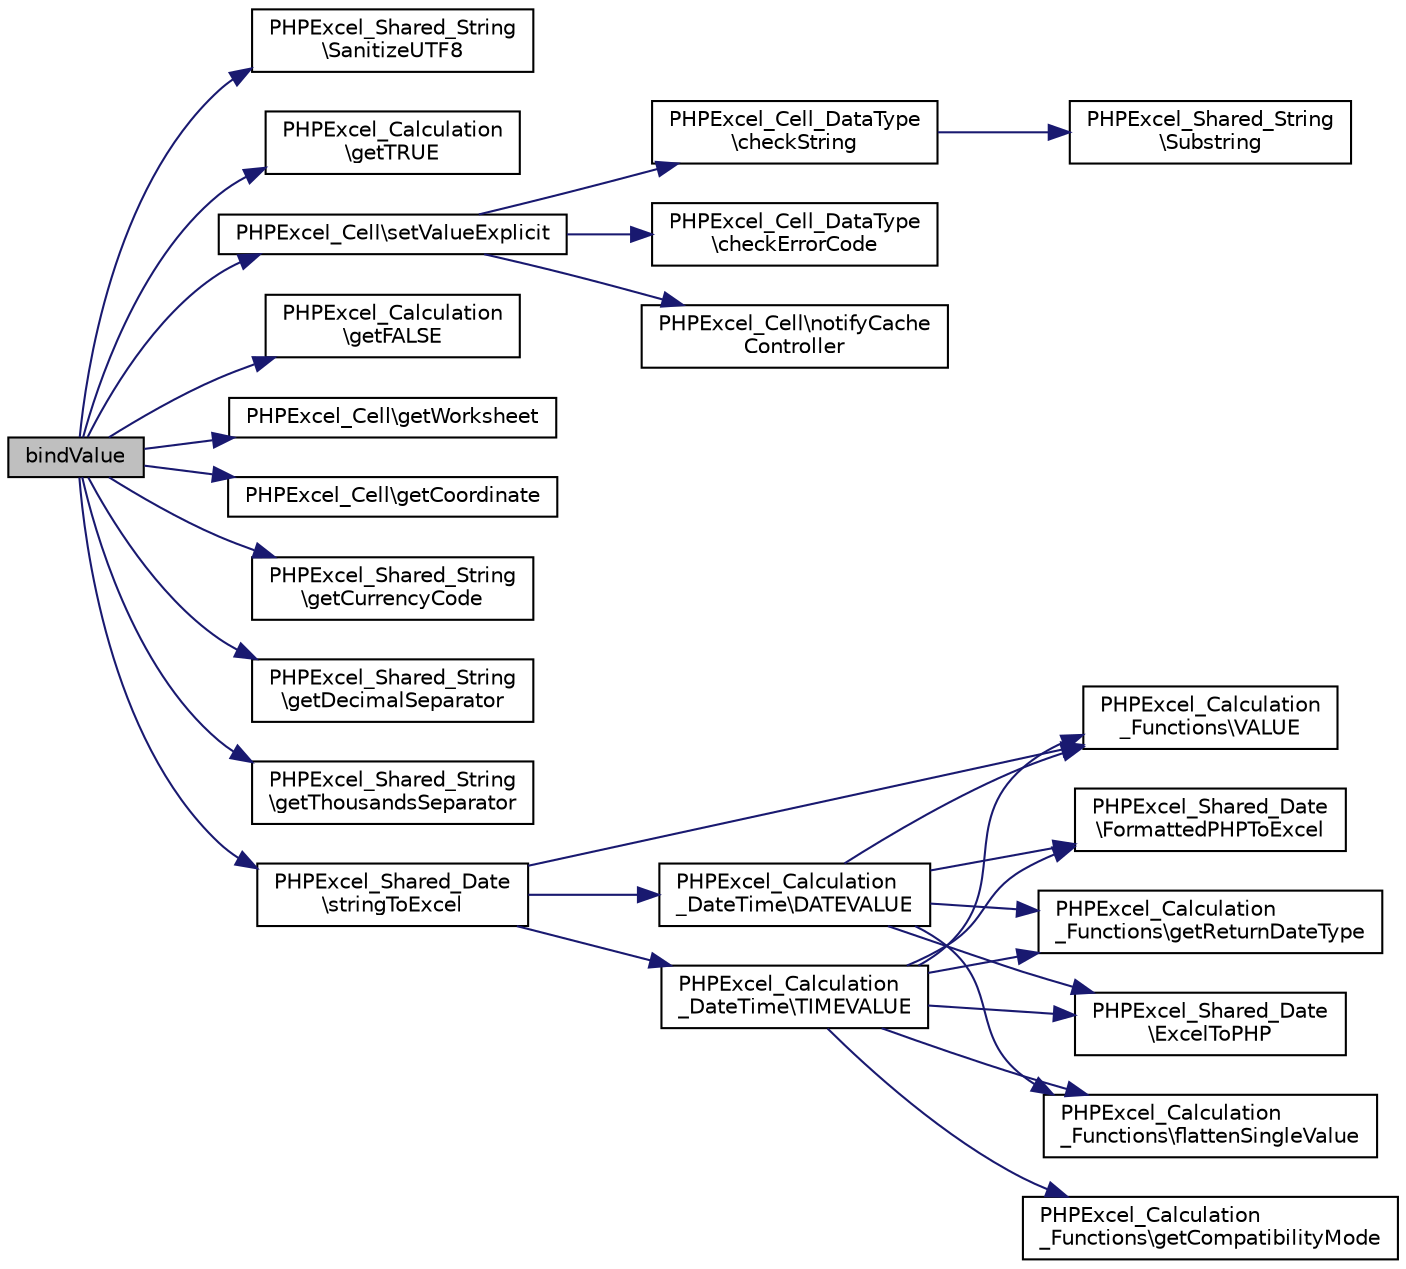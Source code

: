 digraph "bindValue"
{
  edge [fontname="Helvetica",fontsize="10",labelfontname="Helvetica",labelfontsize="10"];
  node [fontname="Helvetica",fontsize="10",shape=record];
  rankdir="LR";
  Node0 [label="bindValue",height=0.2,width=0.4,color="black", fillcolor="grey75", style="filled", fontcolor="black"];
  Node0 -> Node1 [color="midnightblue",fontsize="10",style="solid",fontname="Helvetica"];
  Node1 [label="PHPExcel_Shared_String\l\\SanitizeUTF8",height=0.2,width=0.4,color="black", fillcolor="white", style="filled",URL="$class_p_h_p_excel___shared___string.html#a232af7cdcf067fdccbea57efad186412"];
  Node0 -> Node2 [color="midnightblue",fontsize="10",style="solid",fontname="Helvetica"];
  Node2 [label="PHPExcel_Calculation\l\\getTRUE",height=0.2,width=0.4,color="black", fillcolor="white", style="filled",URL="$class_p_h_p_excel___calculation.html#aaef7ebd13f5494224915b6a5f131c94f"];
  Node0 -> Node3 [color="midnightblue",fontsize="10",style="solid",fontname="Helvetica"];
  Node3 [label="PHPExcel_Cell\\setValueExplicit",height=0.2,width=0.4,color="black", fillcolor="white", style="filled",URL="$class_p_h_p_excel___cell.html#a224ee802980c18ab720106bfbaa9fa67"];
  Node3 -> Node4 [color="midnightblue",fontsize="10",style="solid",fontname="Helvetica"];
  Node4 [label="PHPExcel_Cell_DataType\l\\checkString",height=0.2,width=0.4,color="black", fillcolor="white", style="filled",URL="$class_p_h_p_excel___cell___data_type.html#af91aba28ee9999884768e5ad9699b770"];
  Node4 -> Node5 [color="midnightblue",fontsize="10",style="solid",fontname="Helvetica"];
  Node5 [label="PHPExcel_Shared_String\l\\Substring",height=0.2,width=0.4,color="black", fillcolor="white", style="filled",URL="$class_p_h_p_excel___shared___string.html#a1730a00561eccc5552cc038d1f55832a"];
  Node3 -> Node6 [color="midnightblue",fontsize="10",style="solid",fontname="Helvetica"];
  Node6 [label="PHPExcel_Cell_DataType\l\\checkErrorCode",height=0.2,width=0.4,color="black", fillcolor="white", style="filled",URL="$class_p_h_p_excel___cell___data_type.html#a58d08993f74cc702354aa4e79454b1f1"];
  Node3 -> Node7 [color="midnightblue",fontsize="10",style="solid",fontname="Helvetica"];
  Node7 [label="PHPExcel_Cell\\notifyCache\lController",height=0.2,width=0.4,color="black", fillcolor="white", style="filled",URL="$class_p_h_p_excel___cell.html#a0bd16d7974d8f077e52be4fcb2a51d34"];
  Node0 -> Node8 [color="midnightblue",fontsize="10",style="solid",fontname="Helvetica"];
  Node8 [label="PHPExcel_Calculation\l\\getFALSE",height=0.2,width=0.4,color="black", fillcolor="white", style="filled",URL="$class_p_h_p_excel___calculation.html#a6994a8f693ca683db1d52e3b96f5b1b1"];
  Node0 -> Node9 [color="midnightblue",fontsize="10",style="solid",fontname="Helvetica"];
  Node9 [label="PHPExcel_Cell\\getWorksheet",height=0.2,width=0.4,color="black", fillcolor="white", style="filled",URL="$class_p_h_p_excel___cell.html#a0b9578d26d483501488b34f52c899a70"];
  Node0 -> Node10 [color="midnightblue",fontsize="10",style="solid",fontname="Helvetica"];
  Node10 [label="PHPExcel_Cell\\getCoordinate",height=0.2,width=0.4,color="black", fillcolor="white", style="filled",URL="$class_p_h_p_excel___cell.html#aae786387ba028d93acb63742e4b9d871"];
  Node0 -> Node11 [color="midnightblue",fontsize="10",style="solid",fontname="Helvetica"];
  Node11 [label="PHPExcel_Shared_String\l\\getCurrencyCode",height=0.2,width=0.4,color="black", fillcolor="white", style="filled",URL="$class_p_h_p_excel___shared___string.html#aaba192253f94bbad45870587c5a6cf47"];
  Node0 -> Node12 [color="midnightblue",fontsize="10",style="solid",fontname="Helvetica"];
  Node12 [label="PHPExcel_Shared_String\l\\getDecimalSeparator",height=0.2,width=0.4,color="black", fillcolor="white", style="filled",URL="$class_p_h_p_excel___shared___string.html#a9508b69d0dcef67c5189fa6e0b602443"];
  Node0 -> Node13 [color="midnightblue",fontsize="10",style="solid",fontname="Helvetica"];
  Node13 [label="PHPExcel_Shared_String\l\\getThousandsSeparator",height=0.2,width=0.4,color="black", fillcolor="white", style="filled",URL="$class_p_h_p_excel___shared___string.html#a58c3a485683aeb388f90fde3226b473a"];
  Node0 -> Node14 [color="midnightblue",fontsize="10",style="solid",fontname="Helvetica"];
  Node14 [label="PHPExcel_Shared_Date\l\\stringToExcel",height=0.2,width=0.4,color="black", fillcolor="white", style="filled",URL="$class_p_h_p_excel___shared___date.html#ad963c59456cdaa66a2a61437fa5fa462"];
  Node14 -> Node15 [color="midnightblue",fontsize="10",style="solid",fontname="Helvetica"];
  Node15 [label="PHPExcel_Calculation\l_DateTime\\DATEVALUE",height=0.2,width=0.4,color="black", fillcolor="white", style="filled",URL="$class_p_h_p_excel___calculation___date_time.html#a8984d40537ff269263bce62c77541136"];
  Node15 -> Node16 [color="midnightblue",fontsize="10",style="solid",fontname="Helvetica"];
  Node16 [label="PHPExcel_Calculation\l_Functions\\flattenSingleValue",height=0.2,width=0.4,color="black", fillcolor="white", style="filled",URL="$class_p_h_p_excel___calculation___functions.html#acaf2a2e8a02edcc96314474aa06d8550"];
  Node15 -> Node17 [color="midnightblue",fontsize="10",style="solid",fontname="Helvetica"];
  Node17 [label="PHPExcel_Calculation\l_Functions\\VALUE",height=0.2,width=0.4,color="black", fillcolor="white", style="filled",URL="$class_p_h_p_excel___calculation___functions.html#a2cc495b625ec296fd11527f968a37698"];
  Node15 -> Node18 [color="midnightblue",fontsize="10",style="solid",fontname="Helvetica"];
  Node18 [label="PHPExcel_Shared_Date\l\\FormattedPHPToExcel",height=0.2,width=0.4,color="black", fillcolor="white", style="filled",URL="$class_p_h_p_excel___shared___date.html#aeb2d46bebfaf3257ae36c6799d2c28dd"];
  Node15 -> Node19 [color="midnightblue",fontsize="10",style="solid",fontname="Helvetica"];
  Node19 [label="PHPExcel_Calculation\l_Functions\\getReturnDateType",height=0.2,width=0.4,color="black", fillcolor="white", style="filled",URL="$class_p_h_p_excel___calculation___functions.html#adf6f0cce10c83cf95079483f2090d3cc"];
  Node15 -> Node20 [color="midnightblue",fontsize="10",style="solid",fontname="Helvetica"];
  Node20 [label="PHPExcel_Shared_Date\l\\ExcelToPHP",height=0.2,width=0.4,color="black", fillcolor="white", style="filled",URL="$class_p_h_p_excel___shared___date.html#ab3a3b4e49c69828f06866f2e2fbf0fc9"];
  Node14 -> Node17 [color="midnightblue",fontsize="10",style="solid",fontname="Helvetica"];
  Node14 -> Node21 [color="midnightblue",fontsize="10",style="solid",fontname="Helvetica"];
  Node21 [label="PHPExcel_Calculation\l_DateTime\\TIMEVALUE",height=0.2,width=0.4,color="black", fillcolor="white", style="filled",URL="$class_p_h_p_excel___calculation___date_time.html#a6211ca53e1f0762c7c73d04f4e98c816"];
  Node21 -> Node16 [color="midnightblue",fontsize="10",style="solid",fontname="Helvetica"];
  Node21 -> Node22 [color="midnightblue",fontsize="10",style="solid",fontname="Helvetica"];
  Node22 [label="PHPExcel_Calculation\l_Functions\\getCompatibilityMode",height=0.2,width=0.4,color="black", fillcolor="white", style="filled",URL="$class_p_h_p_excel___calculation___functions.html#a90371057b06045a2318f8e85c3115e88"];
  Node21 -> Node18 [color="midnightblue",fontsize="10",style="solid",fontname="Helvetica"];
  Node21 -> Node19 [color="midnightblue",fontsize="10",style="solid",fontname="Helvetica"];
  Node21 -> Node20 [color="midnightblue",fontsize="10",style="solid",fontname="Helvetica"];
  Node21 -> Node17 [color="midnightblue",fontsize="10",style="solid",fontname="Helvetica"];
}
